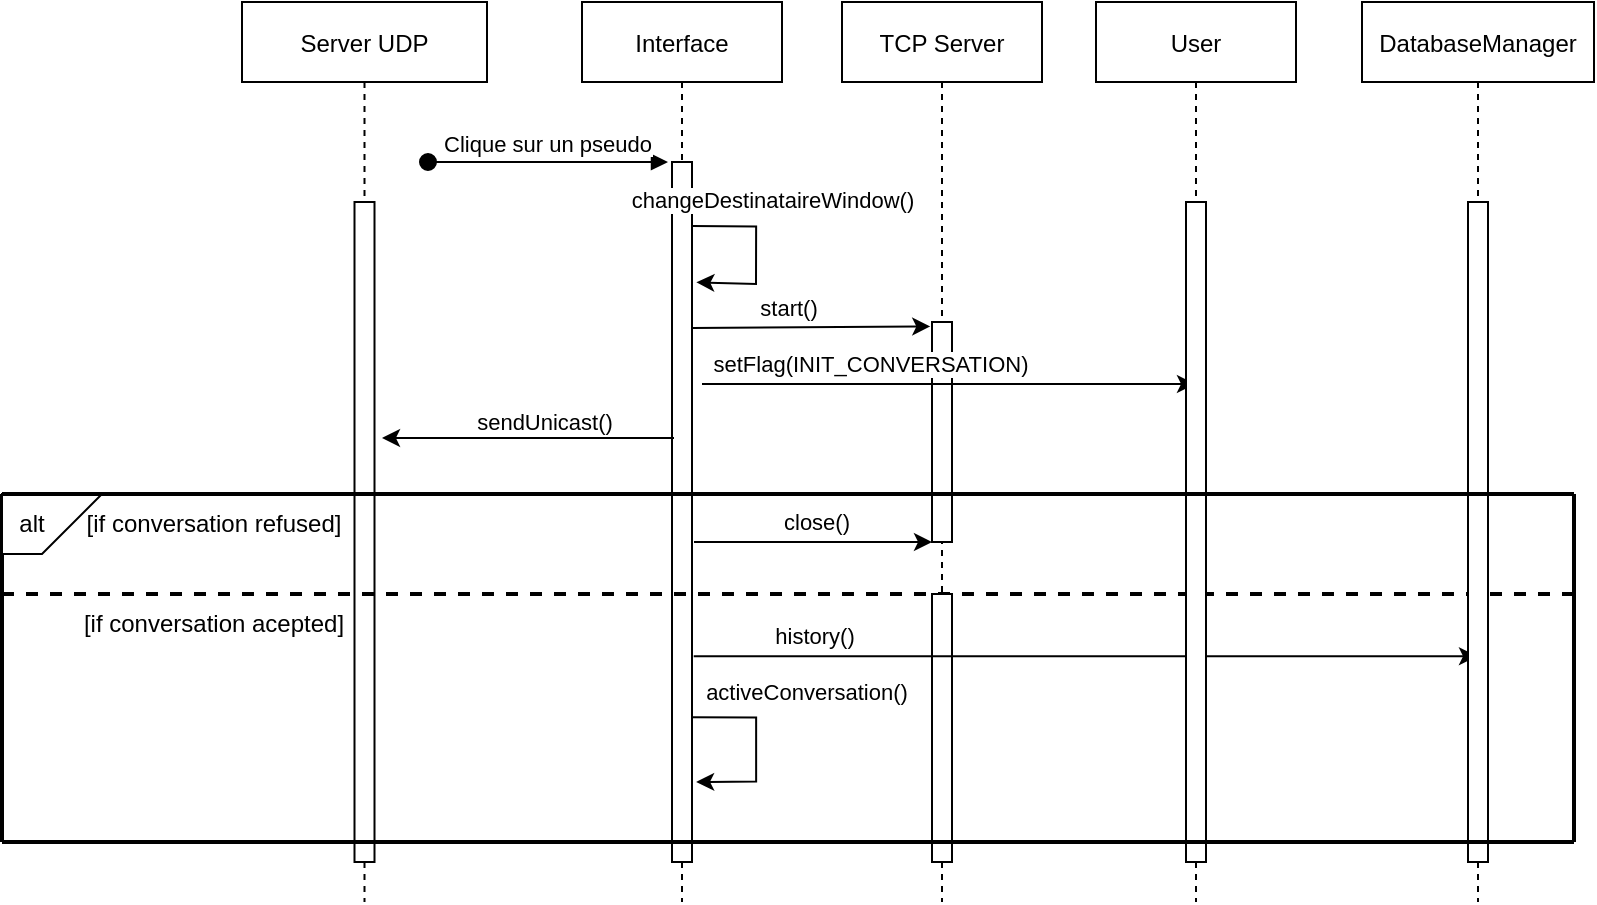 <mxfile version="16.4.11" type="github">
  <diagram id="xcK4-EyJc4wEiuTrpNLM" name="Page-1">
    <mxGraphModel dx="1212" dy="635" grid="1" gridSize="10" guides="1" tooltips="1" connect="1" arrows="1" fold="1" page="1" pageScale="1" pageWidth="827" pageHeight="1169" math="0" shadow="0">
      <root>
        <mxCell id="0" />
        <mxCell id="1" parent="0" />
        <mxCell id="YQPyG1zgTYHU78s7Vjx9-17" value="Server UDP" style="shape=umlLifeline;perimeter=lifelinePerimeter;container=1;collapsible=0;recursiveResize=0;rounded=0;shadow=0;strokeWidth=1;" parent="1" vertex="1">
          <mxGeometry x="144" y="40" width="122.5" height="450" as="geometry" />
        </mxCell>
        <mxCell id="YQPyG1zgTYHU78s7Vjx9-18" value="" style="points=[];perimeter=orthogonalPerimeter;rounded=0;shadow=0;strokeWidth=1;" parent="YQPyG1zgTYHU78s7Vjx9-17" vertex="1">
          <mxGeometry x="56.25" y="100" width="10" height="330" as="geometry" />
        </mxCell>
        <mxCell id="YQPyG1zgTYHU78s7Vjx9-48" value="&lt;div&gt;[if conversation acepted]&lt;br&gt;&lt;/div&gt;" style="text;html=1;strokeColor=none;fillColor=none;align=center;verticalAlign=middle;whiteSpace=wrap;rounded=0;shadow=0;fontFamily=Helvetica;fontSize=12;fontColor=default;" parent="YQPyG1zgTYHU78s7Vjx9-17" vertex="1">
          <mxGeometry x="-84" y="296" width="140" height="30" as="geometry" />
        </mxCell>
        <mxCell id="YQPyG1zgTYHU78s7Vjx9-1" value="Interface" style="shape=umlLifeline;perimeter=lifelinePerimeter;container=1;collapsible=0;recursiveResize=0;rounded=0;shadow=0;strokeWidth=1;" parent="1" vertex="1">
          <mxGeometry x="314" y="40" width="100" height="450" as="geometry" />
        </mxCell>
        <mxCell id="YQPyG1zgTYHU78s7Vjx9-2" value="" style="endArrow=classic;html=1;rounded=0;entryX=-0.086;entryY=0.007;entryDx=0;entryDy=0;entryPerimeter=0;" parent="YQPyG1zgTYHU78s7Vjx9-1" edge="1">
          <mxGeometry width="50" height="50" relative="1" as="geometry">
            <mxPoint x="55" y="163" as="sourcePoint" />
            <mxPoint x="174.14" y="162.19" as="targetPoint" />
          </mxGeometry>
        </mxCell>
        <mxCell id="YQPyG1zgTYHU78s7Vjx9-3" value="start()" style="edgeLabel;html=1;align=center;verticalAlign=middle;resizable=0;points=[];" parent="YQPyG1zgTYHU78s7Vjx9-2" vertex="1" connectable="0">
          <mxGeometry x="0.327" relative="1" as="geometry">
            <mxPoint x="-31" y="-10" as="offset" />
          </mxGeometry>
        </mxCell>
        <mxCell id="YQPyG1zgTYHU78s7Vjx9-4" value="" style="points=[];perimeter=orthogonalPerimeter;rounded=0;shadow=0;strokeWidth=1;" parent="YQPyG1zgTYHU78s7Vjx9-1" vertex="1">
          <mxGeometry x="45" y="80" width="10" height="350" as="geometry" />
        </mxCell>
        <mxCell id="YQPyG1zgTYHU78s7Vjx9-34" value="" style="endArrow=classic;html=1;rounded=0;" parent="YQPyG1zgTYHU78s7Vjx9-1" edge="1">
          <mxGeometry width="50" height="50" relative="1" as="geometry">
            <mxPoint x="46" y="218" as="sourcePoint" />
            <mxPoint x="-100" y="218" as="targetPoint" />
          </mxGeometry>
        </mxCell>
        <mxCell id="YQPyG1zgTYHU78s7Vjx9-35" value="sendUnicast()" style="edgeLabel;html=1;align=center;verticalAlign=middle;resizable=0;points=[];" parent="YQPyG1zgTYHU78s7Vjx9-34" vertex="1" connectable="0">
          <mxGeometry x="0.49" relative="1" as="geometry">
            <mxPoint x="44" y="-8" as="offset" />
          </mxGeometry>
        </mxCell>
        <mxCell id="YQPyG1zgTYHU78s7Vjx9-40" value="" style="endArrow=none;html=1;rounded=0;fontFamily=Helvetica;fontSize=12;fontColor=default;strokeWidth=2;dashed=1;" parent="YQPyG1zgTYHU78s7Vjx9-1" edge="1">
          <mxGeometry width="50" height="50" relative="1" as="geometry">
            <mxPoint x="-290.0" y="296" as="sourcePoint" />
            <mxPoint x="496" y="296" as="targetPoint" />
          </mxGeometry>
        </mxCell>
        <mxCell id="HknEK3mykldjEV8O1me9-1" value="" style="endArrow=classic;html=1;rounded=0;exitX=0.893;exitY=0.064;exitDx=0;exitDy=0;exitPerimeter=0;entryX=0.817;entryY=0.009;entryDx=0;entryDy=0;entryPerimeter=0;" edge="1" parent="YQPyG1zgTYHU78s7Vjx9-1">
          <mxGeometry width="50" height="50" relative="1" as="geometry">
            <mxPoint x="55.0" y="112.0" as="sourcePoint" />
            <mxPoint x="57.17" y="140.18" as="targetPoint" />
            <Array as="points">
              <mxPoint x="87.07" y="112.2" />
              <mxPoint x="87" y="141" />
            </Array>
          </mxGeometry>
        </mxCell>
        <mxCell id="HknEK3mykldjEV8O1me9-2" value="changeDestinataireWindow()" style="edgeLabel;html=1;align=center;verticalAlign=middle;resizable=0;points=[];" vertex="1" connectable="0" parent="HknEK3mykldjEV8O1me9-1">
          <mxGeometry x="-0.458" y="2" relative="1" as="geometry">
            <mxPoint x="15" y="-11" as="offset" />
          </mxGeometry>
        </mxCell>
        <mxCell id="HknEK3mykldjEV8O1me9-5" value="" style="endArrow=classic;html=1;rounded=0;exitX=0.893;exitY=0.064;exitDx=0;exitDy=0;exitPerimeter=0;entryX=1.1;entryY=0.226;entryDx=0;entryDy=0;entryPerimeter=0;" edge="1" parent="YQPyG1zgTYHU78s7Vjx9-1">
          <mxGeometry width="50" height="50" relative="1" as="geometry">
            <mxPoint x="55" y="357.6" as="sourcePoint" />
            <mxPoint x="57.07" y="390.0" as="targetPoint" />
            <Array as="points">
              <mxPoint x="87.07" y="357.8" />
              <mxPoint x="87.07" y="389.8" />
            </Array>
          </mxGeometry>
        </mxCell>
        <mxCell id="HknEK3mykldjEV8O1me9-6" value="activeConversation()" style="edgeLabel;html=1;align=center;verticalAlign=middle;resizable=0;points=[];" vertex="1" connectable="0" parent="HknEK3mykldjEV8O1me9-5">
          <mxGeometry x="-0.458" y="2" relative="1" as="geometry">
            <mxPoint x="31" y="-11" as="offset" />
          </mxGeometry>
        </mxCell>
        <mxCell id="YQPyG1zgTYHU78s7Vjx9-11" value="TCP Server" style="shape=umlLifeline;perimeter=lifelinePerimeter;container=1;collapsible=0;recursiveResize=0;rounded=0;shadow=0;strokeWidth=1;" parent="1" vertex="1">
          <mxGeometry x="444" y="40" width="100" height="450" as="geometry" />
        </mxCell>
        <mxCell id="YQPyG1zgTYHU78s7Vjx9-12" value="" style="points=[];perimeter=orthogonalPerimeter;rounded=0;shadow=0;strokeWidth=1;" parent="YQPyG1zgTYHU78s7Vjx9-11" vertex="1">
          <mxGeometry x="45" y="160" width="10" height="110" as="geometry" />
        </mxCell>
        <mxCell id="YQPyG1zgTYHU78s7Vjx9-29" value="" style="endArrow=classic;html=1;rounded=0;" parent="YQPyG1zgTYHU78s7Vjx9-11" edge="1">
          <mxGeometry width="50" height="50" relative="1" as="geometry">
            <mxPoint x="-70" y="191" as="sourcePoint" />
            <mxPoint x="176.5" y="191" as="targetPoint" />
          </mxGeometry>
        </mxCell>
        <mxCell id="YQPyG1zgTYHU78s7Vjx9-30" value="setFlag(INIT_CONVERSATION)" style="edgeLabel;html=1;align=center;verticalAlign=middle;resizable=0;points=[];" parent="YQPyG1zgTYHU78s7Vjx9-29" vertex="1" connectable="0">
          <mxGeometry x="0.327" relative="1" as="geometry">
            <mxPoint x="-80" y="-10" as="offset" />
          </mxGeometry>
        </mxCell>
        <mxCell id="YQPyG1zgTYHU78s7Vjx9-49" value="" style="points=[];perimeter=orthogonalPerimeter;rounded=0;shadow=0;strokeWidth=1;" parent="YQPyG1zgTYHU78s7Vjx9-11" vertex="1">
          <mxGeometry x="45" y="296" width="10" height="134" as="geometry" />
        </mxCell>
        <mxCell id="YQPyG1zgTYHU78s7Vjx9-55" value="" style="endArrow=classic;html=1;rounded=0;" parent="YQPyG1zgTYHU78s7Vjx9-11" edge="1">
          <mxGeometry width="50" height="50" relative="1" as="geometry">
            <mxPoint x="-74.14" y="327.16" as="sourcePoint" />
            <mxPoint x="317.5" y="327.16" as="targetPoint" />
          </mxGeometry>
        </mxCell>
        <mxCell id="YQPyG1zgTYHU78s7Vjx9-56" value="history()" style="edgeLabel;html=1;align=center;verticalAlign=middle;resizable=0;points=[];" parent="YQPyG1zgTYHU78s7Vjx9-55" vertex="1" connectable="0">
          <mxGeometry x="0.327" relative="1" as="geometry">
            <mxPoint x="-200" y="-10" as="offset" />
          </mxGeometry>
        </mxCell>
        <mxCell id="YQPyG1zgTYHU78s7Vjx9-27" value="" style="endArrow=classic;html=1;rounded=0;" parent="YQPyG1zgTYHU78s7Vjx9-11" edge="1">
          <mxGeometry width="50" height="50" relative="1" as="geometry">
            <mxPoint x="-74" y="270" as="sourcePoint" />
            <mxPoint x="45" y="270" as="targetPoint" />
          </mxGeometry>
        </mxCell>
        <mxCell id="YQPyG1zgTYHU78s7Vjx9-28" value="close()" style="edgeLabel;html=1;align=center;verticalAlign=middle;resizable=0;points=[];" parent="YQPyG1zgTYHU78s7Vjx9-27" vertex="1" connectable="0">
          <mxGeometry x="0.327" relative="1" as="geometry">
            <mxPoint x="-18" y="-10" as="offset" />
          </mxGeometry>
        </mxCell>
        <mxCell id="YQPyG1zgTYHU78s7Vjx9-51" value="DatabaseManager" style="shape=umlLifeline;perimeter=lifelinePerimeter;container=1;collapsible=0;recursiveResize=0;rounded=0;shadow=0;strokeWidth=1;" parent="1" vertex="1">
          <mxGeometry x="704" y="40" width="116" height="450" as="geometry" />
        </mxCell>
        <mxCell id="YQPyG1zgTYHU78s7Vjx9-52" value="" style="points=[];perimeter=orthogonalPerimeter;rounded=0;shadow=0;strokeWidth=1;" parent="YQPyG1zgTYHU78s7Vjx9-51" vertex="1">
          <mxGeometry x="53" y="100" width="10" height="330" as="geometry" />
        </mxCell>
        <mxCell id="YQPyG1zgTYHU78s7Vjx9-23" value="" style="endArrow=none;html=1;rounded=0;fontFamily=Helvetica;fontSize=12;fontColor=default;strokeWidth=2;" parent="YQPyG1zgTYHU78s7Vjx9-51" edge="1">
          <mxGeometry width="50" height="50" relative="1" as="geometry">
            <mxPoint x="106" y="420" as="sourcePoint" />
            <mxPoint x="106" y="246" as="targetPoint" />
          </mxGeometry>
        </mxCell>
        <mxCell id="YQPyG1zgTYHU78s7Vjx9-45" value="User" style="shape=umlLifeline;perimeter=lifelinePerimeter;container=1;collapsible=0;recursiveResize=0;rounded=0;shadow=0;strokeWidth=1;" parent="1" vertex="1">
          <mxGeometry x="571" y="40" width="100" height="450" as="geometry" />
        </mxCell>
        <mxCell id="YQPyG1zgTYHU78s7Vjx9-46" value="" style="points=[];perimeter=orthogonalPerimeter;rounded=0;shadow=0;strokeWidth=1;" parent="YQPyG1zgTYHU78s7Vjx9-45" vertex="1">
          <mxGeometry x="45" y="100" width="10" height="330" as="geometry" />
        </mxCell>
        <mxCell id="YQPyG1zgTYHU78s7Vjx9-22" value="" style="endArrow=none;html=1;rounded=0;fontFamily=Helvetica;fontSize=12;fontColor=default;strokeWidth=2;" parent="1" edge="1">
          <mxGeometry width="50" height="50" relative="1" as="geometry">
            <mxPoint x="24" y="460" as="sourcePoint" />
            <mxPoint x="24" y="286" as="targetPoint" />
          </mxGeometry>
        </mxCell>
        <mxCell id="YQPyG1zgTYHU78s7Vjx9-25" value="alt&amp;nbsp;&amp;nbsp;&amp;nbsp;&amp;nbsp;&amp;nbsp;&amp;nbsp; " style="shape=card;whiteSpace=wrap;html=1;rounded=0;shadow=0;fontFamily=Helvetica;fontSize=12;fontColor=default;strokeColor=default;strokeWidth=1;fillColor=default;gradientColor=none;flipV=1;flipH=1;" parent="1" vertex="1">
          <mxGeometry x="24" y="286" width="50" height="30" as="geometry" />
        </mxCell>
        <mxCell id="YQPyG1zgTYHU78s7Vjx9-26" value="&lt;div&gt;[if conversation refused]&lt;br&gt;&lt;/div&gt;" style="text;html=1;strokeColor=none;fillColor=none;align=center;verticalAlign=middle;whiteSpace=wrap;rounded=0;shadow=0;fontFamily=Helvetica;fontSize=12;fontColor=default;" parent="1" vertex="1">
          <mxGeometry x="60" y="286" width="140" height="30" as="geometry" />
        </mxCell>
        <mxCell id="YQPyG1zgTYHU78s7Vjx9-42" value="Clique sur un pseudo" style="verticalAlign=bottom;startArrow=oval;endArrow=block;startSize=8;shadow=0;strokeWidth=1;" parent="1" edge="1">
          <mxGeometry relative="1" as="geometry">
            <mxPoint x="237" y="120" as="sourcePoint" />
            <mxPoint x="357" y="120" as="targetPoint" />
          </mxGeometry>
        </mxCell>
        <mxCell id="YQPyG1zgTYHU78s7Vjx9-21" value="" style="endArrow=none;html=1;rounded=0;fontFamily=Helvetica;fontSize=12;fontColor=default;strokeWidth=2;" parent="1" edge="1">
          <mxGeometry width="50" height="50" relative="1" as="geometry">
            <mxPoint x="24" y="286" as="sourcePoint" />
            <mxPoint x="810" y="286" as="targetPoint" />
          </mxGeometry>
        </mxCell>
        <mxCell id="YQPyG1zgTYHU78s7Vjx9-57" value="" style="endArrow=none;html=1;rounded=0;fontFamily=Helvetica;fontSize=12;fontColor=default;strokeWidth=2;" parent="1" edge="1">
          <mxGeometry width="50" height="50" relative="1" as="geometry">
            <mxPoint x="24.0" y="460" as="sourcePoint" />
            <mxPoint x="810" y="460" as="targetPoint" />
          </mxGeometry>
        </mxCell>
      </root>
    </mxGraphModel>
  </diagram>
</mxfile>
